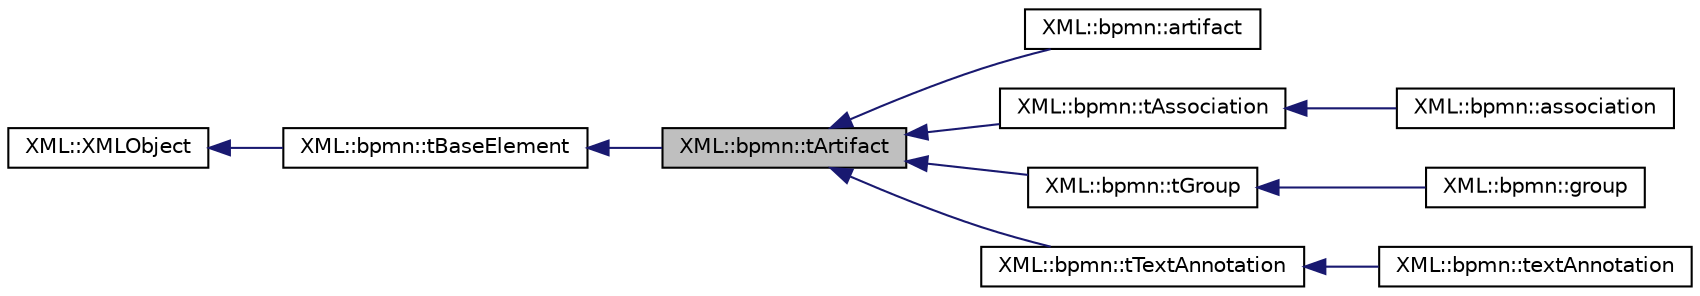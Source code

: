 digraph "XML::bpmn::tArtifact"
{
 // LATEX_PDF_SIZE
  edge [fontname="Helvetica",fontsize="10",labelfontname="Helvetica",labelfontsize="10"];
  node [fontname="Helvetica",fontsize="10",shape=record];
  rankdir="LR";
  Node1 [label="XML::bpmn::tArtifact",height=0.2,width=0.4,color="black", fillcolor="grey75", style="filled", fontcolor="black",tooltip=" "];
  Node2 -> Node1 [dir="back",color="midnightblue",fontsize="10",style="solid",fontname="Helvetica"];
  Node2 [label="XML::bpmn::tBaseElement",height=0.2,width=0.4,color="black", fillcolor="white", style="filled",URL="$classXML_1_1bpmn_1_1tBaseElement.html",tooltip=" "];
  Node3 -> Node2 [dir="back",color="midnightblue",fontsize="10",style="solid",fontname="Helvetica"];
  Node3 [label="XML::XMLObject",height=0.2,width=0.4,color="black", fillcolor="white", style="filled",URL="$classXML_1_1XMLObject.html",tooltip=" "];
  Node1 -> Node4 [dir="back",color="midnightblue",fontsize="10",style="solid",fontname="Helvetica"];
  Node4 [label="XML::bpmn::artifact",height=0.2,width=0.4,color="black", fillcolor="white", style="filled",URL="$classXML_1_1bpmn_1_1artifact.html",tooltip=" "];
  Node1 -> Node5 [dir="back",color="midnightblue",fontsize="10",style="solid",fontname="Helvetica"];
  Node5 [label="XML::bpmn::tAssociation",height=0.2,width=0.4,color="black", fillcolor="white", style="filled",URL="$classXML_1_1bpmn_1_1tAssociation.html",tooltip=" "];
  Node5 -> Node6 [dir="back",color="midnightblue",fontsize="10",style="solid",fontname="Helvetica"];
  Node6 [label="XML::bpmn::association",height=0.2,width=0.4,color="black", fillcolor="white", style="filled",URL="$classXML_1_1bpmn_1_1association.html",tooltip=" "];
  Node1 -> Node7 [dir="back",color="midnightblue",fontsize="10",style="solid",fontname="Helvetica"];
  Node7 [label="XML::bpmn::tGroup",height=0.2,width=0.4,color="black", fillcolor="white", style="filled",URL="$classXML_1_1bpmn_1_1tGroup.html",tooltip=" "];
  Node7 -> Node8 [dir="back",color="midnightblue",fontsize="10",style="solid",fontname="Helvetica"];
  Node8 [label="XML::bpmn::group",height=0.2,width=0.4,color="black", fillcolor="white", style="filled",URL="$classXML_1_1bpmn_1_1group.html",tooltip=" "];
  Node1 -> Node9 [dir="back",color="midnightblue",fontsize="10",style="solid",fontname="Helvetica"];
  Node9 [label="XML::bpmn::tTextAnnotation",height=0.2,width=0.4,color="black", fillcolor="white", style="filled",URL="$classXML_1_1bpmn_1_1tTextAnnotation.html",tooltip=" "];
  Node9 -> Node10 [dir="back",color="midnightblue",fontsize="10",style="solid",fontname="Helvetica"];
  Node10 [label="XML::bpmn::textAnnotation",height=0.2,width=0.4,color="black", fillcolor="white", style="filled",URL="$classXML_1_1bpmn_1_1textAnnotation.html",tooltip=" "];
}
